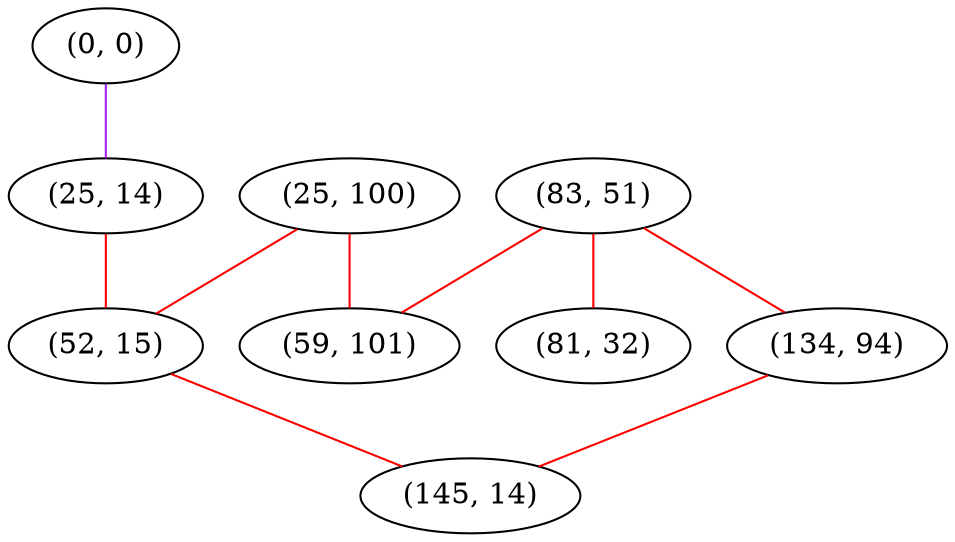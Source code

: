graph "" {
"(0, 0)";
"(83, 51)";
"(25, 100)";
"(81, 32)";
"(134, 94)";
"(25, 14)";
"(59, 101)";
"(52, 15)";
"(145, 14)";
"(0, 0)" -- "(25, 14)"  [color=purple, key=0, weight=4];
"(83, 51)" -- "(81, 32)"  [color=red, key=0, weight=1];
"(83, 51)" -- "(134, 94)"  [color=red, key=0, weight=1];
"(83, 51)" -- "(59, 101)"  [color=red, key=0, weight=1];
"(25, 100)" -- "(52, 15)"  [color=red, key=0, weight=1];
"(25, 100)" -- "(59, 101)"  [color=red, key=0, weight=1];
"(134, 94)" -- "(145, 14)"  [color=red, key=0, weight=1];
"(25, 14)" -- "(52, 15)"  [color=red, key=0, weight=1];
"(52, 15)" -- "(145, 14)"  [color=red, key=0, weight=1];
}
